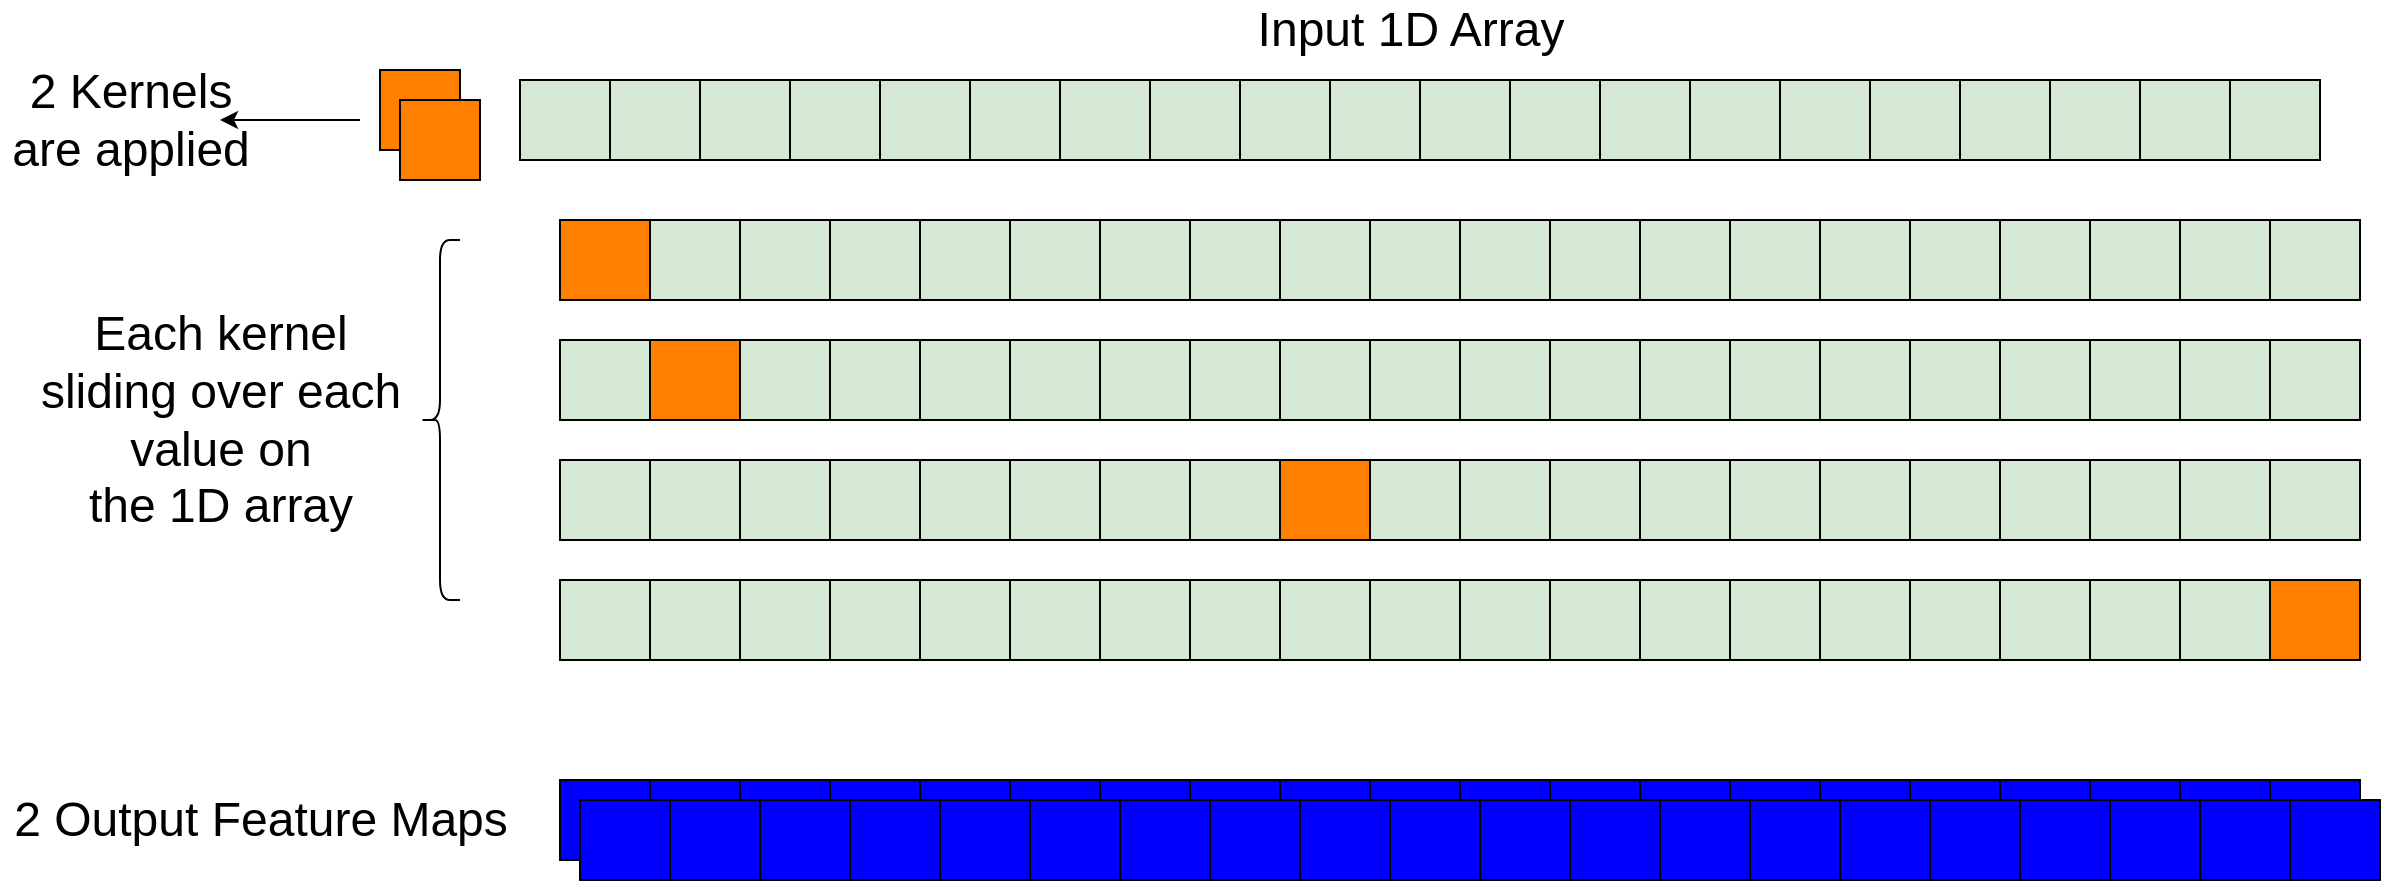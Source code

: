 <mxfile version="15.2.7" type="github">
  <diagram id="CZdt3x7zIuzdPkFyQ22f" name="Page-1">
    <mxGraphModel dx="2153" dy="1880" grid="1" gridSize="10" guides="1" tooltips="1" connect="1" arrows="1" fold="1" page="1" pageScale="1" pageWidth="850" pageHeight="1100" math="0" shadow="0">
      <root>
        <mxCell id="0" />
        <mxCell id="1" parent="0" />
        <mxCell id="fR-DnUnk4NXR35B-22TG-79" value="" style="shape=table;startSize=0;container=1;collapsible=0;childLayout=tableLayout;fillColor=#D5E8D4;" vertex="1" parent="1">
          <mxGeometry x="-220" y="50" width="900" height="40" as="geometry" />
        </mxCell>
        <mxCell id="fR-DnUnk4NXR35B-22TG-80" value="" style="shape=partialRectangle;collapsible=0;dropTarget=0;pointerEvents=0;fillColor=none;top=0;left=0;bottom=0;right=0;points=[[0,0.5],[1,0.5]];portConstraint=eastwest;" vertex="1" parent="fR-DnUnk4NXR35B-22TG-79">
          <mxGeometry width="900" height="40" as="geometry" />
        </mxCell>
        <mxCell id="fR-DnUnk4NXR35B-22TG-81" value="" style="shape=partialRectangle;html=1;whiteSpace=wrap;connectable=0;overflow=hidden;fillColor=none;top=0;left=0;bottom=0;right=0;pointerEvents=1;" vertex="1" parent="fR-DnUnk4NXR35B-22TG-80">
          <mxGeometry width="45" height="40" as="geometry" />
        </mxCell>
        <mxCell id="fR-DnUnk4NXR35B-22TG-82" value="" style="shape=partialRectangle;html=1;whiteSpace=wrap;connectable=0;overflow=hidden;fillColor=none;top=0;left=0;bottom=0;right=0;pointerEvents=1;" vertex="1" parent="fR-DnUnk4NXR35B-22TG-80">
          <mxGeometry x="45" width="45" height="40" as="geometry" />
        </mxCell>
        <mxCell id="fR-DnUnk4NXR35B-22TG-83" value="" style="shape=partialRectangle;html=1;whiteSpace=wrap;connectable=0;overflow=hidden;fillColor=none;top=0;left=0;bottom=0;right=0;pointerEvents=1;" vertex="1" parent="fR-DnUnk4NXR35B-22TG-80">
          <mxGeometry x="90" width="45" height="40" as="geometry" />
        </mxCell>
        <mxCell id="fR-DnUnk4NXR35B-22TG-84" value="" style="shape=partialRectangle;html=1;whiteSpace=wrap;connectable=0;overflow=hidden;fillColor=none;top=0;left=0;bottom=0;right=0;pointerEvents=1;" vertex="1" parent="fR-DnUnk4NXR35B-22TG-80">
          <mxGeometry x="135" width="45" height="40" as="geometry" />
        </mxCell>
        <mxCell id="fR-DnUnk4NXR35B-22TG-85" value="" style="shape=partialRectangle;html=1;whiteSpace=wrap;connectable=0;overflow=hidden;fillColor=none;top=0;left=0;bottom=0;right=0;pointerEvents=1;" vertex="1" parent="fR-DnUnk4NXR35B-22TG-80">
          <mxGeometry x="180" width="45" height="40" as="geometry" />
        </mxCell>
        <mxCell id="fR-DnUnk4NXR35B-22TG-86" value="" style="shape=partialRectangle;html=1;whiteSpace=wrap;connectable=0;overflow=hidden;fillColor=none;top=0;left=0;bottom=0;right=0;pointerEvents=1;" vertex="1" parent="fR-DnUnk4NXR35B-22TG-80">
          <mxGeometry x="225" width="45" height="40" as="geometry" />
        </mxCell>
        <mxCell id="fR-DnUnk4NXR35B-22TG-87" value="" style="shape=partialRectangle;html=1;whiteSpace=wrap;connectable=0;overflow=hidden;fillColor=none;top=0;left=0;bottom=0;right=0;pointerEvents=1;" vertex="1" parent="fR-DnUnk4NXR35B-22TG-80">
          <mxGeometry x="270" width="45" height="40" as="geometry" />
        </mxCell>
        <mxCell id="fR-DnUnk4NXR35B-22TG-88" value="" style="shape=partialRectangle;html=1;whiteSpace=wrap;connectable=0;overflow=hidden;fillColor=none;top=0;left=0;bottom=0;right=0;pointerEvents=1;" vertex="1" parent="fR-DnUnk4NXR35B-22TG-80">
          <mxGeometry x="315" width="45" height="40" as="geometry" />
        </mxCell>
        <mxCell id="fR-DnUnk4NXR35B-22TG-89" value="" style="shape=partialRectangle;html=1;whiteSpace=wrap;connectable=0;overflow=hidden;fillColor=none;top=0;left=0;bottom=0;right=0;pointerEvents=1;" vertex="1" parent="fR-DnUnk4NXR35B-22TG-80">
          <mxGeometry x="360" width="45" height="40" as="geometry" />
        </mxCell>
        <mxCell id="fR-DnUnk4NXR35B-22TG-90" value="" style="shape=partialRectangle;html=1;whiteSpace=wrap;connectable=0;overflow=hidden;fillColor=none;top=0;left=0;bottom=0;right=0;pointerEvents=1;" vertex="1" parent="fR-DnUnk4NXR35B-22TG-80">
          <mxGeometry x="405" width="45" height="40" as="geometry" />
        </mxCell>
        <mxCell id="fR-DnUnk4NXR35B-22TG-91" value="" style="shape=partialRectangle;html=1;whiteSpace=wrap;connectable=0;overflow=hidden;fillColor=none;top=0;left=0;bottom=0;right=0;pointerEvents=1;" vertex="1" parent="fR-DnUnk4NXR35B-22TG-80">
          <mxGeometry x="450" width="45" height="40" as="geometry" />
        </mxCell>
        <mxCell id="fR-DnUnk4NXR35B-22TG-92" value="" style="shape=partialRectangle;html=1;whiteSpace=wrap;connectable=0;overflow=hidden;fillColor=none;top=0;left=0;bottom=0;right=0;pointerEvents=1;" vertex="1" parent="fR-DnUnk4NXR35B-22TG-80">
          <mxGeometry x="495" width="45" height="40" as="geometry" />
        </mxCell>
        <mxCell id="fR-DnUnk4NXR35B-22TG-93" value="" style="shape=partialRectangle;html=1;whiteSpace=wrap;connectable=0;overflow=hidden;fillColor=none;top=0;left=0;bottom=0;right=0;pointerEvents=1;" vertex="1" parent="fR-DnUnk4NXR35B-22TG-80">
          <mxGeometry x="540" width="45" height="40" as="geometry" />
        </mxCell>
        <mxCell id="fR-DnUnk4NXR35B-22TG-94" value="" style="shape=partialRectangle;html=1;whiteSpace=wrap;connectable=0;overflow=hidden;fillColor=none;top=0;left=0;bottom=0;right=0;pointerEvents=1;" vertex="1" parent="fR-DnUnk4NXR35B-22TG-80">
          <mxGeometry x="585" width="45" height="40" as="geometry" />
        </mxCell>
        <mxCell id="fR-DnUnk4NXR35B-22TG-95" value="" style="shape=partialRectangle;html=1;whiteSpace=wrap;connectable=0;overflow=hidden;fillColor=none;top=0;left=0;bottom=0;right=0;pointerEvents=1;" vertex="1" parent="fR-DnUnk4NXR35B-22TG-80">
          <mxGeometry x="630" width="45" height="40" as="geometry" />
        </mxCell>
        <mxCell id="fR-DnUnk4NXR35B-22TG-96" value="" style="shape=partialRectangle;html=1;whiteSpace=wrap;connectable=0;overflow=hidden;fillColor=none;top=0;left=0;bottom=0;right=0;pointerEvents=1;" vertex="1" parent="fR-DnUnk4NXR35B-22TG-80">
          <mxGeometry x="675" width="45" height="40" as="geometry" />
        </mxCell>
        <mxCell id="fR-DnUnk4NXR35B-22TG-97" value="" style="shape=partialRectangle;html=1;whiteSpace=wrap;connectable=0;overflow=hidden;fillColor=none;top=0;left=0;bottom=0;right=0;pointerEvents=1;" vertex="1" parent="fR-DnUnk4NXR35B-22TG-80">
          <mxGeometry x="720" width="45" height="40" as="geometry" />
        </mxCell>
        <mxCell id="fR-DnUnk4NXR35B-22TG-98" value="" style="shape=partialRectangle;html=1;whiteSpace=wrap;connectable=0;overflow=hidden;fillColor=none;top=0;left=0;bottom=0;right=0;pointerEvents=1;" vertex="1" parent="fR-DnUnk4NXR35B-22TG-80">
          <mxGeometry x="765" width="45" height="40" as="geometry" />
        </mxCell>
        <mxCell id="fR-DnUnk4NXR35B-22TG-99" value="" style="shape=partialRectangle;html=1;whiteSpace=wrap;connectable=0;overflow=hidden;fillColor=none;top=0;left=0;bottom=0;right=0;pointerEvents=1;" vertex="1" parent="fR-DnUnk4NXR35B-22TG-80">
          <mxGeometry x="810" width="45" height="40" as="geometry" />
        </mxCell>
        <mxCell id="fR-DnUnk4NXR35B-22TG-100" value="" style="shape=partialRectangle;html=1;whiteSpace=wrap;connectable=0;overflow=hidden;fillColor=none;top=0;left=0;bottom=0;right=0;pointerEvents=1;" vertex="1" parent="fR-DnUnk4NXR35B-22TG-80">
          <mxGeometry x="855" width="45" height="40" as="geometry" />
        </mxCell>
        <mxCell id="fR-DnUnk4NXR35B-22TG-124" value="Input 1D Array" style="text;html=1;resizable=0;autosize=1;align=center;verticalAlign=middle;points=[];fillColor=none;strokeColor=none;rounded=0;fontSize=24;" vertex="1" parent="1">
          <mxGeometry x="120" y="-60" width="170" height="30" as="geometry" />
        </mxCell>
        <mxCell id="fR-DnUnk4NXR35B-22TG-153" value="" style="endArrow=classic;html=1;fontSize=24;" edge="1" parent="1">
          <mxGeometry width="50" height="50" relative="1" as="geometry">
            <mxPoint x="-320" as="sourcePoint" />
            <mxPoint x="-390" as="targetPoint" />
          </mxGeometry>
        </mxCell>
        <mxCell id="fR-DnUnk4NXR35B-22TG-167" value="2 Kernels&lt;br&gt;are applied" style="text;html=1;resizable=0;autosize=1;align=center;verticalAlign=middle;points=[];fillColor=none;strokeColor=none;rounded=0;fontSize=24;" vertex="1" parent="1">
          <mxGeometry x="-500" y="-30" width="130" height="60" as="geometry" />
        </mxCell>
        <mxCell id="fR-DnUnk4NXR35B-22TG-309" value="" style="shape=table;startSize=0;container=1;collapsible=0;childLayout=tableLayout;fillColor=#FF8000;" vertex="1" parent="1">
          <mxGeometry x="-310" y="-25" width="40" height="40" as="geometry" />
        </mxCell>
        <mxCell id="fR-DnUnk4NXR35B-22TG-310" value="" style="shape=partialRectangle;collapsible=0;dropTarget=0;pointerEvents=0;fillColor=none;top=0;left=0;bottom=0;right=0;points=[[0,0.5],[1,0.5]];portConstraint=eastwest;" vertex="1" parent="fR-DnUnk4NXR35B-22TG-309">
          <mxGeometry width="40" height="40" as="geometry" />
        </mxCell>
        <mxCell id="fR-DnUnk4NXR35B-22TG-311" value="" style="shape=partialRectangle;html=1;whiteSpace=wrap;connectable=0;overflow=hidden;fillColor=none;top=0;left=0;bottom=0;right=0;pointerEvents=1;" vertex="1" parent="fR-DnUnk4NXR35B-22TG-310">
          <mxGeometry width="40" height="40" as="geometry" />
        </mxCell>
        <mxCell id="fR-DnUnk4NXR35B-22TG-331" value="" style="shape=table;startSize=0;container=1;collapsible=0;childLayout=tableLayout;fillColor=#FF8000;" vertex="1" parent="1">
          <mxGeometry x="-220" y="50" width="45" height="40" as="geometry" />
        </mxCell>
        <mxCell id="fR-DnUnk4NXR35B-22TG-332" value="" style="shape=partialRectangle;collapsible=0;dropTarget=0;pointerEvents=0;fillColor=none;top=0;left=0;bottom=0;right=0;points=[[0,0.5],[1,0.5]];portConstraint=eastwest;" vertex="1" parent="fR-DnUnk4NXR35B-22TG-331">
          <mxGeometry width="45" height="40" as="geometry" />
        </mxCell>
        <mxCell id="fR-DnUnk4NXR35B-22TG-333" value="" style="shape=partialRectangle;html=1;whiteSpace=wrap;connectable=0;overflow=hidden;fillColor=none;top=0;left=0;bottom=0;right=0;pointerEvents=1;" vertex="1" parent="fR-DnUnk4NXR35B-22TG-332">
          <mxGeometry width="45" height="40" as="geometry" />
        </mxCell>
        <mxCell id="fR-DnUnk4NXR35B-22TG-353" value="" style="shape=table;startSize=0;container=1;collapsible=0;childLayout=tableLayout;fillColor=#FF8000;" vertex="1" parent="1">
          <mxGeometry x="-300" y="-10" width="40" height="40" as="geometry" />
        </mxCell>
        <mxCell id="fR-DnUnk4NXR35B-22TG-354" value="" style="shape=partialRectangle;collapsible=0;dropTarget=0;pointerEvents=0;fillColor=none;top=0;left=0;bottom=0;right=0;points=[[0,0.5],[1,0.5]];portConstraint=eastwest;" vertex="1" parent="fR-DnUnk4NXR35B-22TG-353">
          <mxGeometry width="40" height="40" as="geometry" />
        </mxCell>
        <mxCell id="fR-DnUnk4NXR35B-22TG-355" value="" style="shape=partialRectangle;html=1;whiteSpace=wrap;connectable=0;overflow=hidden;fillColor=none;top=0;left=0;bottom=0;right=0;pointerEvents=1;" vertex="1" parent="fR-DnUnk4NXR35B-22TG-354">
          <mxGeometry width="40" height="40" as="geometry" />
        </mxCell>
        <mxCell id="fR-DnUnk4NXR35B-22TG-423" value="" style="shape=table;startSize=0;container=1;collapsible=0;childLayout=tableLayout;fillColor=#D5E8D4;" vertex="1" parent="1">
          <mxGeometry x="-220" y="110" width="900" height="40" as="geometry" />
        </mxCell>
        <mxCell id="fR-DnUnk4NXR35B-22TG-424" value="" style="shape=partialRectangle;collapsible=0;dropTarget=0;pointerEvents=0;fillColor=none;top=0;left=0;bottom=0;right=0;points=[[0,0.5],[1,0.5]];portConstraint=eastwest;" vertex="1" parent="fR-DnUnk4NXR35B-22TG-423">
          <mxGeometry width="900" height="40" as="geometry" />
        </mxCell>
        <mxCell id="fR-DnUnk4NXR35B-22TG-425" value="" style="shape=partialRectangle;html=1;whiteSpace=wrap;connectable=0;overflow=hidden;fillColor=none;top=0;left=0;bottom=0;right=0;pointerEvents=1;" vertex="1" parent="fR-DnUnk4NXR35B-22TG-424">
          <mxGeometry width="45" height="40" as="geometry" />
        </mxCell>
        <mxCell id="fR-DnUnk4NXR35B-22TG-426" value="" style="shape=partialRectangle;html=1;whiteSpace=wrap;connectable=0;overflow=hidden;fillColor=none;top=0;left=0;bottom=0;right=0;pointerEvents=1;" vertex="1" parent="fR-DnUnk4NXR35B-22TG-424">
          <mxGeometry x="45" width="45" height="40" as="geometry" />
        </mxCell>
        <mxCell id="fR-DnUnk4NXR35B-22TG-427" value="" style="shape=partialRectangle;html=1;whiteSpace=wrap;connectable=0;overflow=hidden;fillColor=none;top=0;left=0;bottom=0;right=0;pointerEvents=1;" vertex="1" parent="fR-DnUnk4NXR35B-22TG-424">
          <mxGeometry x="90" width="45" height="40" as="geometry" />
        </mxCell>
        <mxCell id="fR-DnUnk4NXR35B-22TG-428" value="" style="shape=partialRectangle;html=1;whiteSpace=wrap;connectable=0;overflow=hidden;fillColor=none;top=0;left=0;bottom=0;right=0;pointerEvents=1;" vertex="1" parent="fR-DnUnk4NXR35B-22TG-424">
          <mxGeometry x="135" width="45" height="40" as="geometry" />
        </mxCell>
        <mxCell id="fR-DnUnk4NXR35B-22TG-429" value="" style="shape=partialRectangle;html=1;whiteSpace=wrap;connectable=0;overflow=hidden;fillColor=none;top=0;left=0;bottom=0;right=0;pointerEvents=1;" vertex="1" parent="fR-DnUnk4NXR35B-22TG-424">
          <mxGeometry x="180" width="45" height="40" as="geometry" />
        </mxCell>
        <mxCell id="fR-DnUnk4NXR35B-22TG-430" value="" style="shape=partialRectangle;html=1;whiteSpace=wrap;connectable=0;overflow=hidden;fillColor=none;top=0;left=0;bottom=0;right=0;pointerEvents=1;" vertex="1" parent="fR-DnUnk4NXR35B-22TG-424">
          <mxGeometry x="225" width="45" height="40" as="geometry" />
        </mxCell>
        <mxCell id="fR-DnUnk4NXR35B-22TG-431" value="" style="shape=partialRectangle;html=1;whiteSpace=wrap;connectable=0;overflow=hidden;fillColor=none;top=0;left=0;bottom=0;right=0;pointerEvents=1;" vertex="1" parent="fR-DnUnk4NXR35B-22TG-424">
          <mxGeometry x="270" width="45" height="40" as="geometry" />
        </mxCell>
        <mxCell id="fR-DnUnk4NXR35B-22TG-432" value="" style="shape=partialRectangle;html=1;whiteSpace=wrap;connectable=0;overflow=hidden;fillColor=none;top=0;left=0;bottom=0;right=0;pointerEvents=1;" vertex="1" parent="fR-DnUnk4NXR35B-22TG-424">
          <mxGeometry x="315" width="45" height="40" as="geometry" />
        </mxCell>
        <mxCell id="fR-DnUnk4NXR35B-22TG-433" value="" style="shape=partialRectangle;html=1;whiteSpace=wrap;connectable=0;overflow=hidden;fillColor=none;top=0;left=0;bottom=0;right=0;pointerEvents=1;" vertex="1" parent="fR-DnUnk4NXR35B-22TG-424">
          <mxGeometry x="360" width="45" height="40" as="geometry" />
        </mxCell>
        <mxCell id="fR-DnUnk4NXR35B-22TG-434" value="" style="shape=partialRectangle;html=1;whiteSpace=wrap;connectable=0;overflow=hidden;fillColor=none;top=0;left=0;bottom=0;right=0;pointerEvents=1;" vertex="1" parent="fR-DnUnk4NXR35B-22TG-424">
          <mxGeometry x="405" width="45" height="40" as="geometry" />
        </mxCell>
        <mxCell id="fR-DnUnk4NXR35B-22TG-435" value="" style="shape=partialRectangle;html=1;whiteSpace=wrap;connectable=0;overflow=hidden;fillColor=none;top=0;left=0;bottom=0;right=0;pointerEvents=1;" vertex="1" parent="fR-DnUnk4NXR35B-22TG-424">
          <mxGeometry x="450" width="45" height="40" as="geometry" />
        </mxCell>
        <mxCell id="fR-DnUnk4NXR35B-22TG-436" value="" style="shape=partialRectangle;html=1;whiteSpace=wrap;connectable=0;overflow=hidden;fillColor=none;top=0;left=0;bottom=0;right=0;pointerEvents=1;" vertex="1" parent="fR-DnUnk4NXR35B-22TG-424">
          <mxGeometry x="495" width="45" height="40" as="geometry" />
        </mxCell>
        <mxCell id="fR-DnUnk4NXR35B-22TG-437" value="" style="shape=partialRectangle;html=1;whiteSpace=wrap;connectable=0;overflow=hidden;fillColor=none;top=0;left=0;bottom=0;right=0;pointerEvents=1;" vertex="1" parent="fR-DnUnk4NXR35B-22TG-424">
          <mxGeometry x="540" width="45" height="40" as="geometry" />
        </mxCell>
        <mxCell id="fR-DnUnk4NXR35B-22TG-438" value="" style="shape=partialRectangle;html=1;whiteSpace=wrap;connectable=0;overflow=hidden;fillColor=none;top=0;left=0;bottom=0;right=0;pointerEvents=1;" vertex="1" parent="fR-DnUnk4NXR35B-22TG-424">
          <mxGeometry x="585" width="45" height="40" as="geometry" />
        </mxCell>
        <mxCell id="fR-DnUnk4NXR35B-22TG-439" value="" style="shape=partialRectangle;html=1;whiteSpace=wrap;connectable=0;overflow=hidden;fillColor=none;top=0;left=0;bottom=0;right=0;pointerEvents=1;" vertex="1" parent="fR-DnUnk4NXR35B-22TG-424">
          <mxGeometry x="630" width="45" height="40" as="geometry" />
        </mxCell>
        <mxCell id="fR-DnUnk4NXR35B-22TG-440" value="" style="shape=partialRectangle;html=1;whiteSpace=wrap;connectable=0;overflow=hidden;fillColor=none;top=0;left=0;bottom=0;right=0;pointerEvents=1;" vertex="1" parent="fR-DnUnk4NXR35B-22TG-424">
          <mxGeometry x="675" width="45" height="40" as="geometry" />
        </mxCell>
        <mxCell id="fR-DnUnk4NXR35B-22TG-441" value="" style="shape=partialRectangle;html=1;whiteSpace=wrap;connectable=0;overflow=hidden;fillColor=none;top=0;left=0;bottom=0;right=0;pointerEvents=1;" vertex="1" parent="fR-DnUnk4NXR35B-22TG-424">
          <mxGeometry x="720" width="45" height="40" as="geometry" />
        </mxCell>
        <mxCell id="fR-DnUnk4NXR35B-22TG-442" value="" style="shape=partialRectangle;html=1;whiteSpace=wrap;connectable=0;overflow=hidden;fillColor=none;top=0;left=0;bottom=0;right=0;pointerEvents=1;" vertex="1" parent="fR-DnUnk4NXR35B-22TG-424">
          <mxGeometry x="765" width="45" height="40" as="geometry" />
        </mxCell>
        <mxCell id="fR-DnUnk4NXR35B-22TG-443" value="" style="shape=partialRectangle;html=1;whiteSpace=wrap;connectable=0;overflow=hidden;fillColor=none;top=0;left=0;bottom=0;right=0;pointerEvents=1;" vertex="1" parent="fR-DnUnk4NXR35B-22TG-424">
          <mxGeometry x="810" width="45" height="40" as="geometry" />
        </mxCell>
        <mxCell id="fR-DnUnk4NXR35B-22TG-444" value="" style="shape=partialRectangle;html=1;whiteSpace=wrap;connectable=0;overflow=hidden;fillColor=none;top=0;left=0;bottom=0;right=0;pointerEvents=1;" vertex="1" parent="fR-DnUnk4NXR35B-22TG-424">
          <mxGeometry x="855" width="45" height="40" as="geometry" />
        </mxCell>
        <mxCell id="fR-DnUnk4NXR35B-22TG-445" value="" style="shape=table;startSize=0;container=1;collapsible=0;childLayout=tableLayout;fillColor=#FF8000;" vertex="1" parent="1">
          <mxGeometry x="-175" y="110" width="45" height="40" as="geometry" />
        </mxCell>
        <mxCell id="fR-DnUnk4NXR35B-22TG-446" value="" style="shape=partialRectangle;collapsible=0;dropTarget=0;pointerEvents=0;fillColor=none;top=0;left=0;bottom=0;right=0;points=[[0,0.5],[1,0.5]];portConstraint=eastwest;" vertex="1" parent="fR-DnUnk4NXR35B-22TG-445">
          <mxGeometry width="45" height="40" as="geometry" />
        </mxCell>
        <mxCell id="fR-DnUnk4NXR35B-22TG-447" value="" style="shape=partialRectangle;html=1;whiteSpace=wrap;connectable=0;overflow=hidden;fillColor=none;top=0;left=0;bottom=0;right=0;pointerEvents=1;" vertex="1" parent="fR-DnUnk4NXR35B-22TG-446">
          <mxGeometry width="45" height="40" as="geometry" />
        </mxCell>
        <mxCell id="fR-DnUnk4NXR35B-22TG-468" value="" style="shape=table;startSize=0;container=1;collapsible=0;childLayout=tableLayout;fillColor=#D5E8D4;" vertex="1" parent="1">
          <mxGeometry x="-240" y="-20" width="900" height="40" as="geometry" />
        </mxCell>
        <mxCell id="fR-DnUnk4NXR35B-22TG-469" value="" style="shape=partialRectangle;collapsible=0;dropTarget=0;pointerEvents=0;fillColor=none;top=0;left=0;bottom=0;right=0;points=[[0,0.5],[1,0.5]];portConstraint=eastwest;" vertex="1" parent="fR-DnUnk4NXR35B-22TG-468">
          <mxGeometry width="900" height="40" as="geometry" />
        </mxCell>
        <mxCell id="fR-DnUnk4NXR35B-22TG-470" value="" style="shape=partialRectangle;html=1;whiteSpace=wrap;connectable=0;overflow=hidden;fillColor=none;top=0;left=0;bottom=0;right=0;pointerEvents=1;" vertex="1" parent="fR-DnUnk4NXR35B-22TG-469">
          <mxGeometry width="45" height="40" as="geometry" />
        </mxCell>
        <mxCell id="fR-DnUnk4NXR35B-22TG-471" value="" style="shape=partialRectangle;html=1;whiteSpace=wrap;connectable=0;overflow=hidden;fillColor=none;top=0;left=0;bottom=0;right=0;pointerEvents=1;" vertex="1" parent="fR-DnUnk4NXR35B-22TG-469">
          <mxGeometry x="45" width="45" height="40" as="geometry" />
        </mxCell>
        <mxCell id="fR-DnUnk4NXR35B-22TG-472" value="" style="shape=partialRectangle;html=1;whiteSpace=wrap;connectable=0;overflow=hidden;fillColor=none;top=0;left=0;bottom=0;right=0;pointerEvents=1;" vertex="1" parent="fR-DnUnk4NXR35B-22TG-469">
          <mxGeometry x="90" width="45" height="40" as="geometry" />
        </mxCell>
        <mxCell id="fR-DnUnk4NXR35B-22TG-473" value="" style="shape=partialRectangle;html=1;whiteSpace=wrap;connectable=0;overflow=hidden;fillColor=none;top=0;left=0;bottom=0;right=0;pointerEvents=1;" vertex="1" parent="fR-DnUnk4NXR35B-22TG-469">
          <mxGeometry x="135" width="45" height="40" as="geometry" />
        </mxCell>
        <mxCell id="fR-DnUnk4NXR35B-22TG-474" value="" style="shape=partialRectangle;html=1;whiteSpace=wrap;connectable=0;overflow=hidden;fillColor=none;top=0;left=0;bottom=0;right=0;pointerEvents=1;" vertex="1" parent="fR-DnUnk4NXR35B-22TG-469">
          <mxGeometry x="180" width="45" height="40" as="geometry" />
        </mxCell>
        <mxCell id="fR-DnUnk4NXR35B-22TG-475" value="" style="shape=partialRectangle;html=1;whiteSpace=wrap;connectable=0;overflow=hidden;fillColor=none;top=0;left=0;bottom=0;right=0;pointerEvents=1;" vertex="1" parent="fR-DnUnk4NXR35B-22TG-469">
          <mxGeometry x="225" width="45" height="40" as="geometry" />
        </mxCell>
        <mxCell id="fR-DnUnk4NXR35B-22TG-476" value="" style="shape=partialRectangle;html=1;whiteSpace=wrap;connectable=0;overflow=hidden;fillColor=none;top=0;left=0;bottom=0;right=0;pointerEvents=1;" vertex="1" parent="fR-DnUnk4NXR35B-22TG-469">
          <mxGeometry x="270" width="45" height="40" as="geometry" />
        </mxCell>
        <mxCell id="fR-DnUnk4NXR35B-22TG-477" value="" style="shape=partialRectangle;html=1;whiteSpace=wrap;connectable=0;overflow=hidden;fillColor=none;top=0;left=0;bottom=0;right=0;pointerEvents=1;" vertex="1" parent="fR-DnUnk4NXR35B-22TG-469">
          <mxGeometry x="315" width="45" height="40" as="geometry" />
        </mxCell>
        <mxCell id="fR-DnUnk4NXR35B-22TG-478" value="" style="shape=partialRectangle;html=1;whiteSpace=wrap;connectable=0;overflow=hidden;fillColor=none;top=0;left=0;bottom=0;right=0;pointerEvents=1;" vertex="1" parent="fR-DnUnk4NXR35B-22TG-469">
          <mxGeometry x="360" width="45" height="40" as="geometry" />
        </mxCell>
        <mxCell id="fR-DnUnk4NXR35B-22TG-479" value="" style="shape=partialRectangle;html=1;whiteSpace=wrap;connectable=0;overflow=hidden;fillColor=none;top=0;left=0;bottom=0;right=0;pointerEvents=1;" vertex="1" parent="fR-DnUnk4NXR35B-22TG-469">
          <mxGeometry x="405" width="45" height="40" as="geometry" />
        </mxCell>
        <mxCell id="fR-DnUnk4NXR35B-22TG-480" value="" style="shape=partialRectangle;html=1;whiteSpace=wrap;connectable=0;overflow=hidden;fillColor=none;top=0;left=0;bottom=0;right=0;pointerEvents=1;" vertex="1" parent="fR-DnUnk4NXR35B-22TG-469">
          <mxGeometry x="450" width="45" height="40" as="geometry" />
        </mxCell>
        <mxCell id="fR-DnUnk4NXR35B-22TG-481" value="" style="shape=partialRectangle;html=1;whiteSpace=wrap;connectable=0;overflow=hidden;fillColor=none;top=0;left=0;bottom=0;right=0;pointerEvents=1;" vertex="1" parent="fR-DnUnk4NXR35B-22TG-469">
          <mxGeometry x="495" width="45" height="40" as="geometry" />
        </mxCell>
        <mxCell id="fR-DnUnk4NXR35B-22TG-482" value="" style="shape=partialRectangle;html=1;whiteSpace=wrap;connectable=0;overflow=hidden;fillColor=none;top=0;left=0;bottom=0;right=0;pointerEvents=1;" vertex="1" parent="fR-DnUnk4NXR35B-22TG-469">
          <mxGeometry x="540" width="45" height="40" as="geometry" />
        </mxCell>
        <mxCell id="fR-DnUnk4NXR35B-22TG-483" value="" style="shape=partialRectangle;html=1;whiteSpace=wrap;connectable=0;overflow=hidden;fillColor=none;top=0;left=0;bottom=0;right=0;pointerEvents=1;" vertex="1" parent="fR-DnUnk4NXR35B-22TG-469">
          <mxGeometry x="585" width="45" height="40" as="geometry" />
        </mxCell>
        <mxCell id="fR-DnUnk4NXR35B-22TG-484" value="" style="shape=partialRectangle;html=1;whiteSpace=wrap;connectable=0;overflow=hidden;fillColor=none;top=0;left=0;bottom=0;right=0;pointerEvents=1;" vertex="1" parent="fR-DnUnk4NXR35B-22TG-469">
          <mxGeometry x="630" width="45" height="40" as="geometry" />
        </mxCell>
        <mxCell id="fR-DnUnk4NXR35B-22TG-485" value="" style="shape=partialRectangle;html=1;whiteSpace=wrap;connectable=0;overflow=hidden;fillColor=none;top=0;left=0;bottom=0;right=0;pointerEvents=1;" vertex="1" parent="fR-DnUnk4NXR35B-22TG-469">
          <mxGeometry x="675" width="45" height="40" as="geometry" />
        </mxCell>
        <mxCell id="fR-DnUnk4NXR35B-22TG-486" value="" style="shape=partialRectangle;html=1;whiteSpace=wrap;connectable=0;overflow=hidden;fillColor=none;top=0;left=0;bottom=0;right=0;pointerEvents=1;" vertex="1" parent="fR-DnUnk4NXR35B-22TG-469">
          <mxGeometry x="720" width="45" height="40" as="geometry" />
        </mxCell>
        <mxCell id="fR-DnUnk4NXR35B-22TG-487" value="" style="shape=partialRectangle;html=1;whiteSpace=wrap;connectable=0;overflow=hidden;fillColor=none;top=0;left=0;bottom=0;right=0;pointerEvents=1;" vertex="1" parent="fR-DnUnk4NXR35B-22TG-469">
          <mxGeometry x="765" width="45" height="40" as="geometry" />
        </mxCell>
        <mxCell id="fR-DnUnk4NXR35B-22TG-488" value="" style="shape=partialRectangle;html=1;whiteSpace=wrap;connectable=0;overflow=hidden;fillColor=none;top=0;left=0;bottom=0;right=0;pointerEvents=1;" vertex="1" parent="fR-DnUnk4NXR35B-22TG-469">
          <mxGeometry x="810" width="45" height="40" as="geometry" />
        </mxCell>
        <mxCell id="fR-DnUnk4NXR35B-22TG-489" value="" style="shape=partialRectangle;html=1;whiteSpace=wrap;connectable=0;overflow=hidden;fillColor=none;top=0;left=0;bottom=0;right=0;pointerEvents=1;" vertex="1" parent="fR-DnUnk4NXR35B-22TG-469">
          <mxGeometry x="855" width="45" height="40" as="geometry" />
        </mxCell>
        <mxCell id="fR-DnUnk4NXR35B-22TG-490" value="Each kernel&lt;br&gt;sliding over each&lt;br&gt;value on &lt;br&gt;the 1D array" style="text;html=1;resizable=0;autosize=1;align=center;verticalAlign=middle;points=[];fillColor=none;strokeColor=none;rounded=0;fontSize=24;" vertex="1" parent="1">
          <mxGeometry x="-490" y="90" width="200" height="120" as="geometry" />
        </mxCell>
        <mxCell id="fR-DnUnk4NXR35B-22TG-492" value="" style="shape=table;startSize=0;container=1;collapsible=0;childLayout=tableLayout;fillColor=#D5E8D4;" vertex="1" parent="1">
          <mxGeometry x="-220" y="170" width="900" height="40" as="geometry" />
        </mxCell>
        <mxCell id="fR-DnUnk4NXR35B-22TG-493" value="" style="shape=partialRectangle;collapsible=0;dropTarget=0;pointerEvents=0;fillColor=none;top=0;left=0;bottom=0;right=0;points=[[0,0.5],[1,0.5]];portConstraint=eastwest;" vertex="1" parent="fR-DnUnk4NXR35B-22TG-492">
          <mxGeometry width="900" height="40" as="geometry" />
        </mxCell>
        <mxCell id="fR-DnUnk4NXR35B-22TG-494" value="" style="shape=partialRectangle;html=1;whiteSpace=wrap;connectable=0;overflow=hidden;fillColor=none;top=0;left=0;bottom=0;right=0;pointerEvents=1;" vertex="1" parent="fR-DnUnk4NXR35B-22TG-493">
          <mxGeometry width="45" height="40" as="geometry" />
        </mxCell>
        <mxCell id="fR-DnUnk4NXR35B-22TG-495" value="" style="shape=partialRectangle;html=1;whiteSpace=wrap;connectable=0;overflow=hidden;fillColor=none;top=0;left=0;bottom=0;right=0;pointerEvents=1;" vertex="1" parent="fR-DnUnk4NXR35B-22TG-493">
          <mxGeometry x="45" width="45" height="40" as="geometry" />
        </mxCell>
        <mxCell id="fR-DnUnk4NXR35B-22TG-496" value="" style="shape=partialRectangle;html=1;whiteSpace=wrap;connectable=0;overflow=hidden;fillColor=none;top=0;left=0;bottom=0;right=0;pointerEvents=1;" vertex="1" parent="fR-DnUnk4NXR35B-22TG-493">
          <mxGeometry x="90" width="45" height="40" as="geometry" />
        </mxCell>
        <mxCell id="fR-DnUnk4NXR35B-22TG-497" value="" style="shape=partialRectangle;html=1;whiteSpace=wrap;connectable=0;overflow=hidden;fillColor=none;top=0;left=0;bottom=0;right=0;pointerEvents=1;" vertex="1" parent="fR-DnUnk4NXR35B-22TG-493">
          <mxGeometry x="135" width="45" height="40" as="geometry" />
        </mxCell>
        <mxCell id="fR-DnUnk4NXR35B-22TG-498" value="" style="shape=partialRectangle;html=1;whiteSpace=wrap;connectable=0;overflow=hidden;fillColor=none;top=0;left=0;bottom=0;right=0;pointerEvents=1;" vertex="1" parent="fR-DnUnk4NXR35B-22TG-493">
          <mxGeometry x="180" width="45" height="40" as="geometry" />
        </mxCell>
        <mxCell id="fR-DnUnk4NXR35B-22TG-499" value="" style="shape=partialRectangle;html=1;whiteSpace=wrap;connectable=0;overflow=hidden;fillColor=none;top=0;left=0;bottom=0;right=0;pointerEvents=1;" vertex="1" parent="fR-DnUnk4NXR35B-22TG-493">
          <mxGeometry x="225" width="45" height="40" as="geometry" />
        </mxCell>
        <mxCell id="fR-DnUnk4NXR35B-22TG-500" value="" style="shape=partialRectangle;html=1;whiteSpace=wrap;connectable=0;overflow=hidden;fillColor=none;top=0;left=0;bottom=0;right=0;pointerEvents=1;" vertex="1" parent="fR-DnUnk4NXR35B-22TG-493">
          <mxGeometry x="270" width="45" height="40" as="geometry" />
        </mxCell>
        <mxCell id="fR-DnUnk4NXR35B-22TG-501" value="" style="shape=partialRectangle;html=1;whiteSpace=wrap;connectable=0;overflow=hidden;fillColor=none;top=0;left=0;bottom=0;right=0;pointerEvents=1;" vertex="1" parent="fR-DnUnk4NXR35B-22TG-493">
          <mxGeometry x="315" width="45" height="40" as="geometry" />
        </mxCell>
        <mxCell id="fR-DnUnk4NXR35B-22TG-502" value="" style="shape=partialRectangle;html=1;whiteSpace=wrap;connectable=0;overflow=hidden;fillColor=none;top=0;left=0;bottom=0;right=0;pointerEvents=1;" vertex="1" parent="fR-DnUnk4NXR35B-22TG-493">
          <mxGeometry x="360" width="45" height="40" as="geometry" />
        </mxCell>
        <mxCell id="fR-DnUnk4NXR35B-22TG-503" value="" style="shape=partialRectangle;html=1;whiteSpace=wrap;connectable=0;overflow=hidden;fillColor=none;top=0;left=0;bottom=0;right=0;pointerEvents=1;" vertex="1" parent="fR-DnUnk4NXR35B-22TG-493">
          <mxGeometry x="405" width="45" height="40" as="geometry" />
        </mxCell>
        <mxCell id="fR-DnUnk4NXR35B-22TG-504" value="" style="shape=partialRectangle;html=1;whiteSpace=wrap;connectable=0;overflow=hidden;fillColor=none;top=0;left=0;bottom=0;right=0;pointerEvents=1;" vertex="1" parent="fR-DnUnk4NXR35B-22TG-493">
          <mxGeometry x="450" width="45" height="40" as="geometry" />
        </mxCell>
        <mxCell id="fR-DnUnk4NXR35B-22TG-505" value="" style="shape=partialRectangle;html=1;whiteSpace=wrap;connectable=0;overflow=hidden;fillColor=none;top=0;left=0;bottom=0;right=0;pointerEvents=1;" vertex="1" parent="fR-DnUnk4NXR35B-22TG-493">
          <mxGeometry x="495" width="45" height="40" as="geometry" />
        </mxCell>
        <mxCell id="fR-DnUnk4NXR35B-22TG-506" value="" style="shape=partialRectangle;html=1;whiteSpace=wrap;connectable=0;overflow=hidden;fillColor=none;top=0;left=0;bottom=0;right=0;pointerEvents=1;" vertex="1" parent="fR-DnUnk4NXR35B-22TG-493">
          <mxGeometry x="540" width="45" height="40" as="geometry" />
        </mxCell>
        <mxCell id="fR-DnUnk4NXR35B-22TG-507" value="" style="shape=partialRectangle;html=1;whiteSpace=wrap;connectable=0;overflow=hidden;fillColor=none;top=0;left=0;bottom=0;right=0;pointerEvents=1;" vertex="1" parent="fR-DnUnk4NXR35B-22TG-493">
          <mxGeometry x="585" width="45" height="40" as="geometry" />
        </mxCell>
        <mxCell id="fR-DnUnk4NXR35B-22TG-508" value="" style="shape=partialRectangle;html=1;whiteSpace=wrap;connectable=0;overflow=hidden;fillColor=none;top=0;left=0;bottom=0;right=0;pointerEvents=1;" vertex="1" parent="fR-DnUnk4NXR35B-22TG-493">
          <mxGeometry x="630" width="45" height="40" as="geometry" />
        </mxCell>
        <mxCell id="fR-DnUnk4NXR35B-22TG-509" value="" style="shape=partialRectangle;html=1;whiteSpace=wrap;connectable=0;overflow=hidden;fillColor=none;top=0;left=0;bottom=0;right=0;pointerEvents=1;" vertex="1" parent="fR-DnUnk4NXR35B-22TG-493">
          <mxGeometry x="675" width="45" height="40" as="geometry" />
        </mxCell>
        <mxCell id="fR-DnUnk4NXR35B-22TG-510" value="" style="shape=partialRectangle;html=1;whiteSpace=wrap;connectable=0;overflow=hidden;fillColor=none;top=0;left=0;bottom=0;right=0;pointerEvents=1;" vertex="1" parent="fR-DnUnk4NXR35B-22TG-493">
          <mxGeometry x="720" width="45" height="40" as="geometry" />
        </mxCell>
        <mxCell id="fR-DnUnk4NXR35B-22TG-511" value="" style="shape=partialRectangle;html=1;whiteSpace=wrap;connectable=0;overflow=hidden;fillColor=none;top=0;left=0;bottom=0;right=0;pointerEvents=1;" vertex="1" parent="fR-DnUnk4NXR35B-22TG-493">
          <mxGeometry x="765" width="45" height="40" as="geometry" />
        </mxCell>
        <mxCell id="fR-DnUnk4NXR35B-22TG-512" value="" style="shape=partialRectangle;html=1;whiteSpace=wrap;connectable=0;overflow=hidden;fillColor=none;top=0;left=0;bottom=0;right=0;pointerEvents=1;" vertex="1" parent="fR-DnUnk4NXR35B-22TG-493">
          <mxGeometry x="810" width="45" height="40" as="geometry" />
        </mxCell>
        <mxCell id="fR-DnUnk4NXR35B-22TG-513" value="" style="shape=partialRectangle;html=1;whiteSpace=wrap;connectable=0;overflow=hidden;fillColor=none;top=0;left=0;bottom=0;right=0;pointerEvents=1;" vertex="1" parent="fR-DnUnk4NXR35B-22TG-493">
          <mxGeometry x="855" width="45" height="40" as="geometry" />
        </mxCell>
        <mxCell id="fR-DnUnk4NXR35B-22TG-514" value="" style="shape=table;startSize=0;container=1;collapsible=0;childLayout=tableLayout;fillColor=#FF8000;" vertex="1" parent="1">
          <mxGeometry x="140" y="170" width="45" height="40" as="geometry" />
        </mxCell>
        <mxCell id="fR-DnUnk4NXR35B-22TG-515" value="" style="shape=partialRectangle;collapsible=0;dropTarget=0;pointerEvents=0;fillColor=none;top=0;left=0;bottom=0;right=0;points=[[0,0.5],[1,0.5]];portConstraint=eastwest;" vertex="1" parent="fR-DnUnk4NXR35B-22TG-514">
          <mxGeometry width="45" height="40" as="geometry" />
        </mxCell>
        <mxCell id="fR-DnUnk4NXR35B-22TG-516" value="" style="shape=partialRectangle;html=1;whiteSpace=wrap;connectable=0;overflow=hidden;fillColor=none;top=0;left=0;bottom=0;right=0;pointerEvents=1;" vertex="1" parent="fR-DnUnk4NXR35B-22TG-515">
          <mxGeometry width="45" height="40" as="geometry" />
        </mxCell>
        <mxCell id="fR-DnUnk4NXR35B-22TG-536" value="" style="shape=table;startSize=0;container=1;collapsible=0;childLayout=tableLayout;fillColor=#D5E8D4;" vertex="1" parent="1">
          <mxGeometry x="-220" y="230" width="900" height="40" as="geometry" />
        </mxCell>
        <mxCell id="fR-DnUnk4NXR35B-22TG-537" value="" style="shape=partialRectangle;collapsible=0;dropTarget=0;pointerEvents=0;fillColor=none;top=0;left=0;bottom=0;right=0;points=[[0,0.5],[1,0.5]];portConstraint=eastwest;" vertex="1" parent="fR-DnUnk4NXR35B-22TG-536">
          <mxGeometry width="900" height="40" as="geometry" />
        </mxCell>
        <mxCell id="fR-DnUnk4NXR35B-22TG-538" value="" style="shape=partialRectangle;html=1;whiteSpace=wrap;connectable=0;overflow=hidden;fillColor=none;top=0;left=0;bottom=0;right=0;pointerEvents=1;" vertex="1" parent="fR-DnUnk4NXR35B-22TG-537">
          <mxGeometry width="45" height="40" as="geometry" />
        </mxCell>
        <mxCell id="fR-DnUnk4NXR35B-22TG-539" value="" style="shape=partialRectangle;html=1;whiteSpace=wrap;connectable=0;overflow=hidden;fillColor=none;top=0;left=0;bottom=0;right=0;pointerEvents=1;" vertex="1" parent="fR-DnUnk4NXR35B-22TG-537">
          <mxGeometry x="45" width="45" height="40" as="geometry" />
        </mxCell>
        <mxCell id="fR-DnUnk4NXR35B-22TG-540" value="" style="shape=partialRectangle;html=1;whiteSpace=wrap;connectable=0;overflow=hidden;fillColor=none;top=0;left=0;bottom=0;right=0;pointerEvents=1;" vertex="1" parent="fR-DnUnk4NXR35B-22TG-537">
          <mxGeometry x="90" width="45" height="40" as="geometry" />
        </mxCell>
        <mxCell id="fR-DnUnk4NXR35B-22TG-541" value="" style="shape=partialRectangle;html=1;whiteSpace=wrap;connectable=0;overflow=hidden;fillColor=none;top=0;left=0;bottom=0;right=0;pointerEvents=1;" vertex="1" parent="fR-DnUnk4NXR35B-22TG-537">
          <mxGeometry x="135" width="45" height="40" as="geometry" />
        </mxCell>
        <mxCell id="fR-DnUnk4NXR35B-22TG-542" value="" style="shape=partialRectangle;html=1;whiteSpace=wrap;connectable=0;overflow=hidden;fillColor=none;top=0;left=0;bottom=0;right=0;pointerEvents=1;" vertex="1" parent="fR-DnUnk4NXR35B-22TG-537">
          <mxGeometry x="180" width="45" height="40" as="geometry" />
        </mxCell>
        <mxCell id="fR-DnUnk4NXR35B-22TG-543" value="" style="shape=partialRectangle;html=1;whiteSpace=wrap;connectable=0;overflow=hidden;fillColor=none;top=0;left=0;bottom=0;right=0;pointerEvents=1;" vertex="1" parent="fR-DnUnk4NXR35B-22TG-537">
          <mxGeometry x="225" width="45" height="40" as="geometry" />
        </mxCell>
        <mxCell id="fR-DnUnk4NXR35B-22TG-544" value="" style="shape=partialRectangle;html=1;whiteSpace=wrap;connectable=0;overflow=hidden;fillColor=none;top=0;left=0;bottom=0;right=0;pointerEvents=1;" vertex="1" parent="fR-DnUnk4NXR35B-22TG-537">
          <mxGeometry x="270" width="45" height="40" as="geometry" />
        </mxCell>
        <mxCell id="fR-DnUnk4NXR35B-22TG-545" value="" style="shape=partialRectangle;html=1;whiteSpace=wrap;connectable=0;overflow=hidden;fillColor=none;top=0;left=0;bottom=0;right=0;pointerEvents=1;" vertex="1" parent="fR-DnUnk4NXR35B-22TG-537">
          <mxGeometry x="315" width="45" height="40" as="geometry" />
        </mxCell>
        <mxCell id="fR-DnUnk4NXR35B-22TG-546" value="" style="shape=partialRectangle;html=1;whiteSpace=wrap;connectable=0;overflow=hidden;fillColor=none;top=0;left=0;bottom=0;right=0;pointerEvents=1;" vertex="1" parent="fR-DnUnk4NXR35B-22TG-537">
          <mxGeometry x="360" width="45" height="40" as="geometry" />
        </mxCell>
        <mxCell id="fR-DnUnk4NXR35B-22TG-547" value="" style="shape=partialRectangle;html=1;whiteSpace=wrap;connectable=0;overflow=hidden;fillColor=none;top=0;left=0;bottom=0;right=0;pointerEvents=1;" vertex="1" parent="fR-DnUnk4NXR35B-22TG-537">
          <mxGeometry x="405" width="45" height="40" as="geometry" />
        </mxCell>
        <mxCell id="fR-DnUnk4NXR35B-22TG-548" value="" style="shape=partialRectangle;html=1;whiteSpace=wrap;connectable=0;overflow=hidden;fillColor=none;top=0;left=0;bottom=0;right=0;pointerEvents=1;" vertex="1" parent="fR-DnUnk4NXR35B-22TG-537">
          <mxGeometry x="450" width="45" height="40" as="geometry" />
        </mxCell>
        <mxCell id="fR-DnUnk4NXR35B-22TG-549" value="" style="shape=partialRectangle;html=1;whiteSpace=wrap;connectable=0;overflow=hidden;fillColor=none;top=0;left=0;bottom=0;right=0;pointerEvents=1;" vertex="1" parent="fR-DnUnk4NXR35B-22TG-537">
          <mxGeometry x="495" width="45" height="40" as="geometry" />
        </mxCell>
        <mxCell id="fR-DnUnk4NXR35B-22TG-550" value="" style="shape=partialRectangle;html=1;whiteSpace=wrap;connectable=0;overflow=hidden;fillColor=none;top=0;left=0;bottom=0;right=0;pointerEvents=1;" vertex="1" parent="fR-DnUnk4NXR35B-22TG-537">
          <mxGeometry x="540" width="45" height="40" as="geometry" />
        </mxCell>
        <mxCell id="fR-DnUnk4NXR35B-22TG-551" value="" style="shape=partialRectangle;html=1;whiteSpace=wrap;connectable=0;overflow=hidden;fillColor=none;top=0;left=0;bottom=0;right=0;pointerEvents=1;" vertex="1" parent="fR-DnUnk4NXR35B-22TG-537">
          <mxGeometry x="585" width="45" height="40" as="geometry" />
        </mxCell>
        <mxCell id="fR-DnUnk4NXR35B-22TG-552" value="" style="shape=partialRectangle;html=1;whiteSpace=wrap;connectable=0;overflow=hidden;fillColor=none;top=0;left=0;bottom=0;right=0;pointerEvents=1;" vertex="1" parent="fR-DnUnk4NXR35B-22TG-537">
          <mxGeometry x="630" width="45" height="40" as="geometry" />
        </mxCell>
        <mxCell id="fR-DnUnk4NXR35B-22TG-553" value="" style="shape=partialRectangle;html=1;whiteSpace=wrap;connectable=0;overflow=hidden;fillColor=none;top=0;left=0;bottom=0;right=0;pointerEvents=1;" vertex="1" parent="fR-DnUnk4NXR35B-22TG-537">
          <mxGeometry x="675" width="45" height="40" as="geometry" />
        </mxCell>
        <mxCell id="fR-DnUnk4NXR35B-22TG-554" value="" style="shape=partialRectangle;html=1;whiteSpace=wrap;connectable=0;overflow=hidden;fillColor=none;top=0;left=0;bottom=0;right=0;pointerEvents=1;" vertex="1" parent="fR-DnUnk4NXR35B-22TG-537">
          <mxGeometry x="720" width="45" height="40" as="geometry" />
        </mxCell>
        <mxCell id="fR-DnUnk4NXR35B-22TG-555" value="" style="shape=partialRectangle;html=1;whiteSpace=wrap;connectable=0;overflow=hidden;fillColor=none;top=0;left=0;bottom=0;right=0;pointerEvents=1;" vertex="1" parent="fR-DnUnk4NXR35B-22TG-537">
          <mxGeometry x="765" width="45" height="40" as="geometry" />
        </mxCell>
        <mxCell id="fR-DnUnk4NXR35B-22TG-556" value="" style="shape=partialRectangle;html=1;whiteSpace=wrap;connectable=0;overflow=hidden;fillColor=none;top=0;left=0;bottom=0;right=0;pointerEvents=1;" vertex="1" parent="fR-DnUnk4NXR35B-22TG-537">
          <mxGeometry x="810" width="45" height="40" as="geometry" />
        </mxCell>
        <mxCell id="fR-DnUnk4NXR35B-22TG-557" value="" style="shape=partialRectangle;html=1;whiteSpace=wrap;connectable=0;overflow=hidden;fillColor=none;top=0;left=0;bottom=0;right=0;pointerEvents=1;" vertex="1" parent="fR-DnUnk4NXR35B-22TG-537">
          <mxGeometry x="855" width="45" height="40" as="geometry" />
        </mxCell>
        <mxCell id="fR-DnUnk4NXR35B-22TG-558" value="" style="shape=table;startSize=0;container=1;collapsible=0;childLayout=tableLayout;fillColor=#FF8000;" vertex="1" parent="1">
          <mxGeometry x="635" y="230" width="45" height="40" as="geometry" />
        </mxCell>
        <mxCell id="fR-DnUnk4NXR35B-22TG-559" value="" style="shape=partialRectangle;collapsible=0;dropTarget=0;pointerEvents=0;fillColor=none;top=0;left=0;bottom=0;right=0;points=[[0,0.5],[1,0.5]];portConstraint=eastwest;" vertex="1" parent="fR-DnUnk4NXR35B-22TG-558">
          <mxGeometry width="45" height="40" as="geometry" />
        </mxCell>
        <mxCell id="fR-DnUnk4NXR35B-22TG-560" value="" style="shape=partialRectangle;html=1;whiteSpace=wrap;connectable=0;overflow=hidden;fillColor=none;top=0;left=0;bottom=0;right=0;pointerEvents=1;" vertex="1" parent="fR-DnUnk4NXR35B-22TG-559">
          <mxGeometry width="45" height="40" as="geometry" />
        </mxCell>
        <mxCell id="fR-DnUnk4NXR35B-22TG-580" value="" style="shape=curlyBracket;whiteSpace=wrap;html=1;rounded=1;fontSize=24;fillColor=#0066CC;gradientColor=none;" vertex="1" parent="1">
          <mxGeometry x="-290" y="60" width="20" height="180" as="geometry" />
        </mxCell>
        <mxCell id="fR-DnUnk4NXR35B-22TG-581" value="" style="shape=table;startSize=0;container=1;collapsible=0;childLayout=tableLayout;fillColor=#0000FF;" vertex="1" parent="1">
          <mxGeometry x="-220" y="330" width="900" height="40" as="geometry" />
        </mxCell>
        <mxCell id="fR-DnUnk4NXR35B-22TG-582" value="" style="shape=partialRectangle;collapsible=0;dropTarget=0;pointerEvents=0;fillColor=none;top=0;left=0;bottom=0;right=0;points=[[0,0.5],[1,0.5]];portConstraint=eastwest;" vertex="1" parent="fR-DnUnk4NXR35B-22TG-581">
          <mxGeometry width="900" height="40" as="geometry" />
        </mxCell>
        <mxCell id="fR-DnUnk4NXR35B-22TG-583" value="" style="shape=partialRectangle;html=1;whiteSpace=wrap;connectable=0;overflow=hidden;fillColor=none;top=0;left=0;bottom=0;right=0;pointerEvents=1;" vertex="1" parent="fR-DnUnk4NXR35B-22TG-582">
          <mxGeometry width="45" height="40" as="geometry" />
        </mxCell>
        <mxCell id="fR-DnUnk4NXR35B-22TG-584" value="" style="shape=partialRectangle;html=1;whiteSpace=wrap;connectable=0;overflow=hidden;fillColor=none;top=0;left=0;bottom=0;right=0;pointerEvents=1;" vertex="1" parent="fR-DnUnk4NXR35B-22TG-582">
          <mxGeometry x="45" width="45" height="40" as="geometry" />
        </mxCell>
        <mxCell id="fR-DnUnk4NXR35B-22TG-585" value="" style="shape=partialRectangle;html=1;whiteSpace=wrap;connectable=0;overflow=hidden;fillColor=none;top=0;left=0;bottom=0;right=0;pointerEvents=1;" vertex="1" parent="fR-DnUnk4NXR35B-22TG-582">
          <mxGeometry x="90" width="45" height="40" as="geometry" />
        </mxCell>
        <mxCell id="fR-DnUnk4NXR35B-22TG-586" value="" style="shape=partialRectangle;html=1;whiteSpace=wrap;connectable=0;overflow=hidden;fillColor=none;top=0;left=0;bottom=0;right=0;pointerEvents=1;" vertex="1" parent="fR-DnUnk4NXR35B-22TG-582">
          <mxGeometry x="135" width="45" height="40" as="geometry" />
        </mxCell>
        <mxCell id="fR-DnUnk4NXR35B-22TG-587" value="" style="shape=partialRectangle;html=1;whiteSpace=wrap;connectable=0;overflow=hidden;fillColor=none;top=0;left=0;bottom=0;right=0;pointerEvents=1;" vertex="1" parent="fR-DnUnk4NXR35B-22TG-582">
          <mxGeometry x="180" width="45" height="40" as="geometry" />
        </mxCell>
        <mxCell id="fR-DnUnk4NXR35B-22TG-588" value="" style="shape=partialRectangle;html=1;whiteSpace=wrap;connectable=0;overflow=hidden;fillColor=none;top=0;left=0;bottom=0;right=0;pointerEvents=1;" vertex="1" parent="fR-DnUnk4NXR35B-22TG-582">
          <mxGeometry x="225" width="45" height="40" as="geometry" />
        </mxCell>
        <mxCell id="fR-DnUnk4NXR35B-22TG-589" value="" style="shape=partialRectangle;html=1;whiteSpace=wrap;connectable=0;overflow=hidden;fillColor=none;top=0;left=0;bottom=0;right=0;pointerEvents=1;" vertex="1" parent="fR-DnUnk4NXR35B-22TG-582">
          <mxGeometry x="270" width="45" height="40" as="geometry" />
        </mxCell>
        <mxCell id="fR-DnUnk4NXR35B-22TG-590" value="" style="shape=partialRectangle;html=1;whiteSpace=wrap;connectable=0;overflow=hidden;fillColor=none;top=0;left=0;bottom=0;right=0;pointerEvents=1;" vertex="1" parent="fR-DnUnk4NXR35B-22TG-582">
          <mxGeometry x="315" width="45" height="40" as="geometry" />
        </mxCell>
        <mxCell id="fR-DnUnk4NXR35B-22TG-591" value="" style="shape=partialRectangle;html=1;whiteSpace=wrap;connectable=0;overflow=hidden;fillColor=none;top=0;left=0;bottom=0;right=0;pointerEvents=1;" vertex="1" parent="fR-DnUnk4NXR35B-22TG-582">
          <mxGeometry x="360" width="45" height="40" as="geometry" />
        </mxCell>
        <mxCell id="fR-DnUnk4NXR35B-22TG-592" value="" style="shape=partialRectangle;html=1;whiteSpace=wrap;connectable=0;overflow=hidden;fillColor=none;top=0;left=0;bottom=0;right=0;pointerEvents=1;" vertex="1" parent="fR-DnUnk4NXR35B-22TG-582">
          <mxGeometry x="405" width="45" height="40" as="geometry" />
        </mxCell>
        <mxCell id="fR-DnUnk4NXR35B-22TG-593" value="" style="shape=partialRectangle;html=1;whiteSpace=wrap;connectable=0;overflow=hidden;fillColor=none;top=0;left=0;bottom=0;right=0;pointerEvents=1;" vertex="1" parent="fR-DnUnk4NXR35B-22TG-582">
          <mxGeometry x="450" width="45" height="40" as="geometry" />
        </mxCell>
        <mxCell id="fR-DnUnk4NXR35B-22TG-594" value="" style="shape=partialRectangle;html=1;whiteSpace=wrap;connectable=0;overflow=hidden;fillColor=none;top=0;left=0;bottom=0;right=0;pointerEvents=1;" vertex="1" parent="fR-DnUnk4NXR35B-22TG-582">
          <mxGeometry x="495" width="45" height="40" as="geometry" />
        </mxCell>
        <mxCell id="fR-DnUnk4NXR35B-22TG-595" value="" style="shape=partialRectangle;html=1;whiteSpace=wrap;connectable=0;overflow=hidden;fillColor=none;top=0;left=0;bottom=0;right=0;pointerEvents=1;" vertex="1" parent="fR-DnUnk4NXR35B-22TG-582">
          <mxGeometry x="540" width="45" height="40" as="geometry" />
        </mxCell>
        <mxCell id="fR-DnUnk4NXR35B-22TG-596" value="" style="shape=partialRectangle;html=1;whiteSpace=wrap;connectable=0;overflow=hidden;fillColor=none;top=0;left=0;bottom=0;right=0;pointerEvents=1;" vertex="1" parent="fR-DnUnk4NXR35B-22TG-582">
          <mxGeometry x="585" width="45" height="40" as="geometry" />
        </mxCell>
        <mxCell id="fR-DnUnk4NXR35B-22TG-597" value="" style="shape=partialRectangle;html=1;whiteSpace=wrap;connectable=0;overflow=hidden;fillColor=none;top=0;left=0;bottom=0;right=0;pointerEvents=1;" vertex="1" parent="fR-DnUnk4NXR35B-22TG-582">
          <mxGeometry x="630" width="45" height="40" as="geometry" />
        </mxCell>
        <mxCell id="fR-DnUnk4NXR35B-22TG-598" value="" style="shape=partialRectangle;html=1;whiteSpace=wrap;connectable=0;overflow=hidden;fillColor=none;top=0;left=0;bottom=0;right=0;pointerEvents=1;" vertex="1" parent="fR-DnUnk4NXR35B-22TG-582">
          <mxGeometry x="675" width="45" height="40" as="geometry" />
        </mxCell>
        <mxCell id="fR-DnUnk4NXR35B-22TG-599" value="" style="shape=partialRectangle;html=1;whiteSpace=wrap;connectable=0;overflow=hidden;fillColor=none;top=0;left=0;bottom=0;right=0;pointerEvents=1;" vertex="1" parent="fR-DnUnk4NXR35B-22TG-582">
          <mxGeometry x="720" width="45" height="40" as="geometry" />
        </mxCell>
        <mxCell id="fR-DnUnk4NXR35B-22TG-600" value="" style="shape=partialRectangle;html=1;whiteSpace=wrap;connectable=0;overflow=hidden;fillColor=none;top=0;left=0;bottom=0;right=0;pointerEvents=1;" vertex="1" parent="fR-DnUnk4NXR35B-22TG-582">
          <mxGeometry x="765" width="45" height="40" as="geometry" />
        </mxCell>
        <mxCell id="fR-DnUnk4NXR35B-22TG-601" value="" style="shape=partialRectangle;html=1;whiteSpace=wrap;connectable=0;overflow=hidden;fillColor=none;top=0;left=0;bottom=0;right=0;pointerEvents=1;" vertex="1" parent="fR-DnUnk4NXR35B-22TG-582">
          <mxGeometry x="810" width="45" height="40" as="geometry" />
        </mxCell>
        <mxCell id="fR-DnUnk4NXR35B-22TG-602" value="" style="shape=partialRectangle;html=1;whiteSpace=wrap;connectable=0;overflow=hidden;fillColor=none;top=0;left=0;bottom=0;right=0;pointerEvents=1;" vertex="1" parent="fR-DnUnk4NXR35B-22TG-582">
          <mxGeometry x="855" width="45" height="40" as="geometry" />
        </mxCell>
        <mxCell id="fR-DnUnk4NXR35B-22TG-603" value="" style="shape=table;startSize=0;container=1;collapsible=0;childLayout=tableLayout;fillColor=#0000FF;" vertex="1" parent="1">
          <mxGeometry x="-210" y="340" width="900" height="40" as="geometry" />
        </mxCell>
        <mxCell id="fR-DnUnk4NXR35B-22TG-604" value="" style="shape=partialRectangle;collapsible=0;dropTarget=0;pointerEvents=0;fillColor=none;top=0;left=0;bottom=0;right=0;points=[[0,0.5],[1,0.5]];portConstraint=eastwest;" vertex="1" parent="fR-DnUnk4NXR35B-22TG-603">
          <mxGeometry width="900" height="40" as="geometry" />
        </mxCell>
        <mxCell id="fR-DnUnk4NXR35B-22TG-605" value="" style="shape=partialRectangle;html=1;whiteSpace=wrap;connectable=0;overflow=hidden;fillColor=none;top=0;left=0;bottom=0;right=0;pointerEvents=1;" vertex="1" parent="fR-DnUnk4NXR35B-22TG-604">
          <mxGeometry width="45" height="40" as="geometry" />
        </mxCell>
        <mxCell id="fR-DnUnk4NXR35B-22TG-606" value="" style="shape=partialRectangle;html=1;whiteSpace=wrap;connectable=0;overflow=hidden;fillColor=none;top=0;left=0;bottom=0;right=0;pointerEvents=1;" vertex="1" parent="fR-DnUnk4NXR35B-22TG-604">
          <mxGeometry x="45" width="45" height="40" as="geometry" />
        </mxCell>
        <mxCell id="fR-DnUnk4NXR35B-22TG-607" value="" style="shape=partialRectangle;html=1;whiteSpace=wrap;connectable=0;overflow=hidden;fillColor=none;top=0;left=0;bottom=0;right=0;pointerEvents=1;" vertex="1" parent="fR-DnUnk4NXR35B-22TG-604">
          <mxGeometry x="90" width="45" height="40" as="geometry" />
        </mxCell>
        <mxCell id="fR-DnUnk4NXR35B-22TG-608" value="" style="shape=partialRectangle;html=1;whiteSpace=wrap;connectable=0;overflow=hidden;fillColor=none;top=0;left=0;bottom=0;right=0;pointerEvents=1;" vertex="1" parent="fR-DnUnk4NXR35B-22TG-604">
          <mxGeometry x="135" width="45" height="40" as="geometry" />
        </mxCell>
        <mxCell id="fR-DnUnk4NXR35B-22TG-609" value="" style="shape=partialRectangle;html=1;whiteSpace=wrap;connectable=0;overflow=hidden;fillColor=none;top=0;left=0;bottom=0;right=0;pointerEvents=1;" vertex="1" parent="fR-DnUnk4NXR35B-22TG-604">
          <mxGeometry x="180" width="45" height="40" as="geometry" />
        </mxCell>
        <mxCell id="fR-DnUnk4NXR35B-22TG-610" value="" style="shape=partialRectangle;html=1;whiteSpace=wrap;connectable=0;overflow=hidden;fillColor=none;top=0;left=0;bottom=0;right=0;pointerEvents=1;" vertex="1" parent="fR-DnUnk4NXR35B-22TG-604">
          <mxGeometry x="225" width="45" height="40" as="geometry" />
        </mxCell>
        <mxCell id="fR-DnUnk4NXR35B-22TG-611" value="" style="shape=partialRectangle;html=1;whiteSpace=wrap;connectable=0;overflow=hidden;fillColor=none;top=0;left=0;bottom=0;right=0;pointerEvents=1;" vertex="1" parent="fR-DnUnk4NXR35B-22TG-604">
          <mxGeometry x="270" width="45" height="40" as="geometry" />
        </mxCell>
        <mxCell id="fR-DnUnk4NXR35B-22TG-612" value="" style="shape=partialRectangle;html=1;whiteSpace=wrap;connectable=0;overflow=hidden;fillColor=none;top=0;left=0;bottom=0;right=0;pointerEvents=1;" vertex="1" parent="fR-DnUnk4NXR35B-22TG-604">
          <mxGeometry x="315" width="45" height="40" as="geometry" />
        </mxCell>
        <mxCell id="fR-DnUnk4NXR35B-22TG-613" value="" style="shape=partialRectangle;html=1;whiteSpace=wrap;connectable=0;overflow=hidden;fillColor=none;top=0;left=0;bottom=0;right=0;pointerEvents=1;" vertex="1" parent="fR-DnUnk4NXR35B-22TG-604">
          <mxGeometry x="360" width="45" height="40" as="geometry" />
        </mxCell>
        <mxCell id="fR-DnUnk4NXR35B-22TG-614" value="" style="shape=partialRectangle;html=1;whiteSpace=wrap;connectable=0;overflow=hidden;fillColor=none;top=0;left=0;bottom=0;right=0;pointerEvents=1;" vertex="1" parent="fR-DnUnk4NXR35B-22TG-604">
          <mxGeometry x="405" width="45" height="40" as="geometry" />
        </mxCell>
        <mxCell id="fR-DnUnk4NXR35B-22TG-615" value="" style="shape=partialRectangle;html=1;whiteSpace=wrap;connectable=0;overflow=hidden;fillColor=none;top=0;left=0;bottom=0;right=0;pointerEvents=1;" vertex="1" parent="fR-DnUnk4NXR35B-22TG-604">
          <mxGeometry x="450" width="45" height="40" as="geometry" />
        </mxCell>
        <mxCell id="fR-DnUnk4NXR35B-22TG-616" value="" style="shape=partialRectangle;html=1;whiteSpace=wrap;connectable=0;overflow=hidden;fillColor=none;top=0;left=0;bottom=0;right=0;pointerEvents=1;" vertex="1" parent="fR-DnUnk4NXR35B-22TG-604">
          <mxGeometry x="495" width="45" height="40" as="geometry" />
        </mxCell>
        <mxCell id="fR-DnUnk4NXR35B-22TG-617" value="" style="shape=partialRectangle;html=1;whiteSpace=wrap;connectable=0;overflow=hidden;fillColor=none;top=0;left=0;bottom=0;right=0;pointerEvents=1;" vertex="1" parent="fR-DnUnk4NXR35B-22TG-604">
          <mxGeometry x="540" width="45" height="40" as="geometry" />
        </mxCell>
        <mxCell id="fR-DnUnk4NXR35B-22TG-618" value="" style="shape=partialRectangle;html=1;whiteSpace=wrap;connectable=0;overflow=hidden;fillColor=none;top=0;left=0;bottom=0;right=0;pointerEvents=1;" vertex="1" parent="fR-DnUnk4NXR35B-22TG-604">
          <mxGeometry x="585" width="45" height="40" as="geometry" />
        </mxCell>
        <mxCell id="fR-DnUnk4NXR35B-22TG-619" value="" style="shape=partialRectangle;html=1;whiteSpace=wrap;connectable=0;overflow=hidden;fillColor=none;top=0;left=0;bottom=0;right=0;pointerEvents=1;" vertex="1" parent="fR-DnUnk4NXR35B-22TG-604">
          <mxGeometry x="630" width="45" height="40" as="geometry" />
        </mxCell>
        <mxCell id="fR-DnUnk4NXR35B-22TG-620" value="" style="shape=partialRectangle;html=1;whiteSpace=wrap;connectable=0;overflow=hidden;fillColor=none;top=0;left=0;bottom=0;right=0;pointerEvents=1;" vertex="1" parent="fR-DnUnk4NXR35B-22TG-604">
          <mxGeometry x="675" width="45" height="40" as="geometry" />
        </mxCell>
        <mxCell id="fR-DnUnk4NXR35B-22TG-621" value="" style="shape=partialRectangle;html=1;whiteSpace=wrap;connectable=0;overflow=hidden;fillColor=none;top=0;left=0;bottom=0;right=0;pointerEvents=1;" vertex="1" parent="fR-DnUnk4NXR35B-22TG-604">
          <mxGeometry x="720" width="45" height="40" as="geometry" />
        </mxCell>
        <mxCell id="fR-DnUnk4NXR35B-22TG-622" value="" style="shape=partialRectangle;html=1;whiteSpace=wrap;connectable=0;overflow=hidden;fillColor=none;top=0;left=0;bottom=0;right=0;pointerEvents=1;" vertex="1" parent="fR-DnUnk4NXR35B-22TG-604">
          <mxGeometry x="765" width="45" height="40" as="geometry" />
        </mxCell>
        <mxCell id="fR-DnUnk4NXR35B-22TG-623" value="" style="shape=partialRectangle;html=1;whiteSpace=wrap;connectable=0;overflow=hidden;fillColor=none;top=0;left=0;bottom=0;right=0;pointerEvents=1;" vertex="1" parent="fR-DnUnk4NXR35B-22TG-604">
          <mxGeometry x="810" width="45" height="40" as="geometry" />
        </mxCell>
        <mxCell id="fR-DnUnk4NXR35B-22TG-624" value="" style="shape=partialRectangle;html=1;whiteSpace=wrap;connectable=0;overflow=hidden;fillColor=none;top=0;left=0;bottom=0;right=0;pointerEvents=1;" vertex="1" parent="fR-DnUnk4NXR35B-22TG-604">
          <mxGeometry x="855" width="45" height="40" as="geometry" />
        </mxCell>
        <mxCell id="fR-DnUnk4NXR35B-22TG-625" value="2 Output Feature Maps" style="text;html=1;resizable=0;autosize=1;align=center;verticalAlign=middle;points=[];fillColor=none;strokeColor=none;rounded=0;fontSize=24;" vertex="1" parent="1">
          <mxGeometry x="-500" y="335" width="260" height="30" as="geometry" />
        </mxCell>
      </root>
    </mxGraphModel>
  </diagram>
</mxfile>
